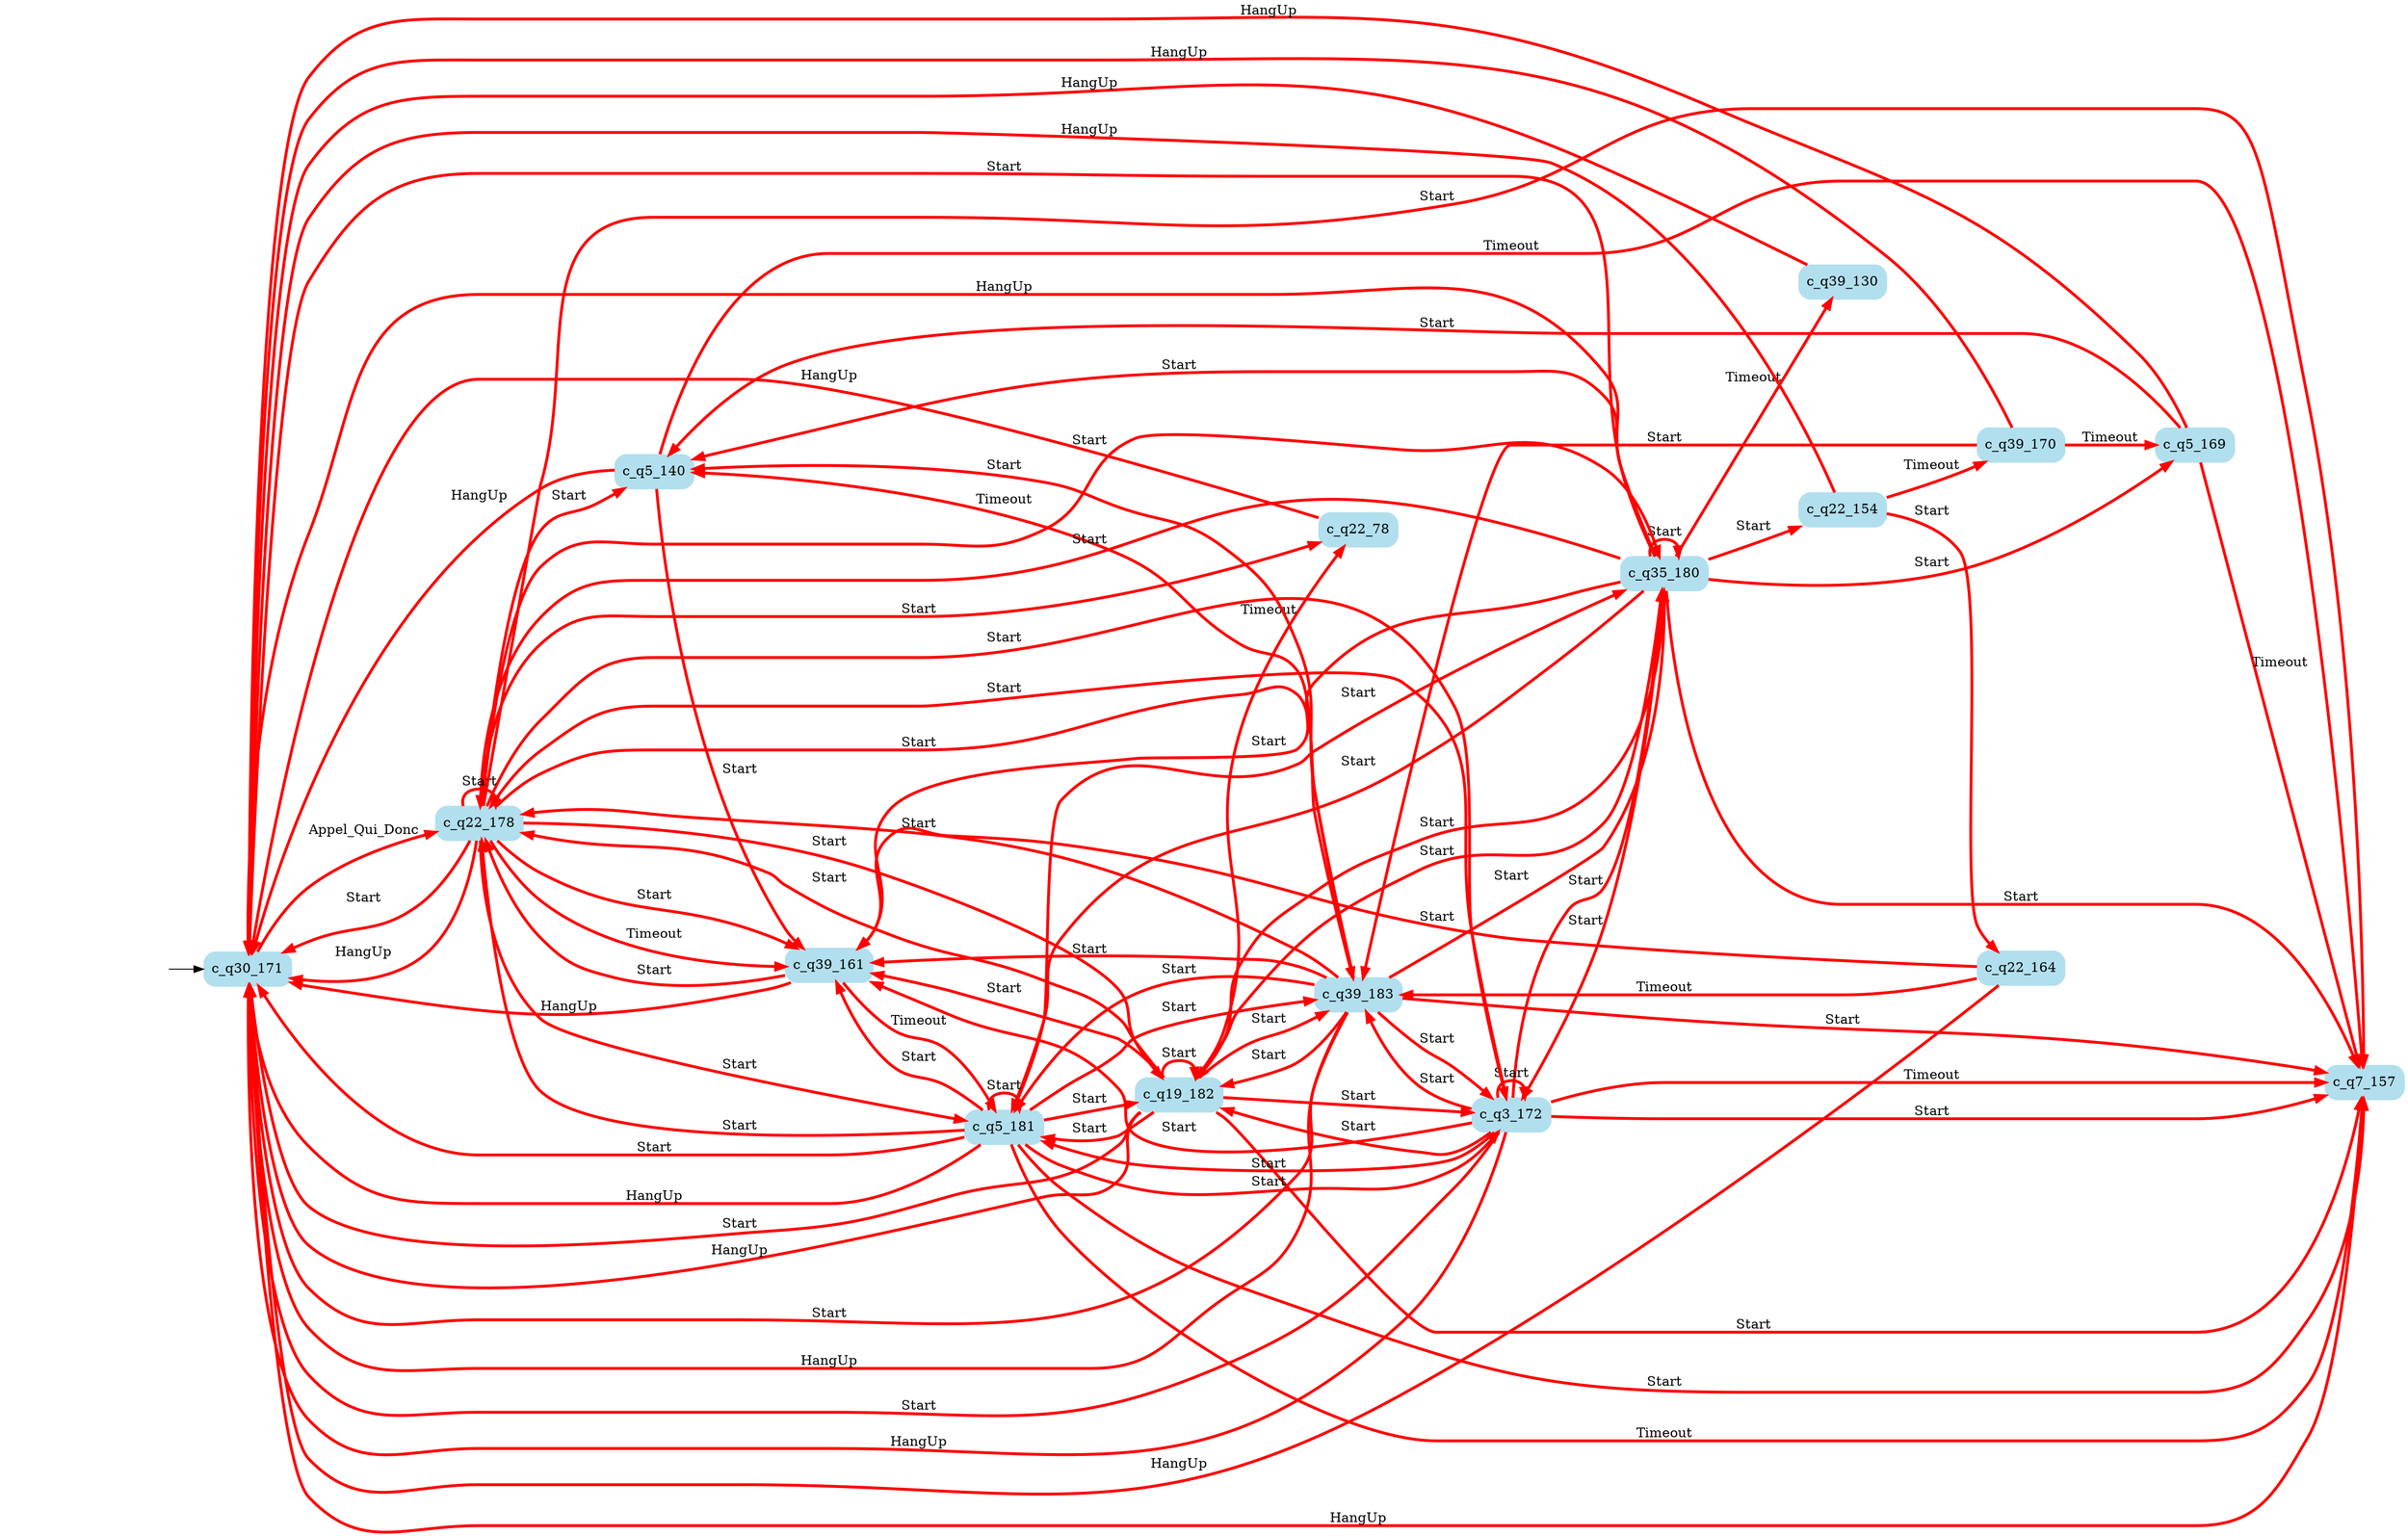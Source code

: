 digraph G {

	rankdir = LR;

	start_c_q30_171[style=invisible];

	node[shape=box, style="rounded, filled", color=lightblue2];

	c_q5_169[label="c_q5_169"];
	c_q5_140[label="c_q5_140"];
	c_q22_78[label="c_q22_78"];
	c_q39_130[label="c_q39_130"];
	c_q39_170[label="c_q39_170"];
	c_q19_182[label="c_q19_182"];
	c_q39_183[label="c_q39_183"];
	c_q35_180[label="c_q35_180"];
	c_q3_172[label="c_q3_172"];
	c_q22_164[label="c_q22_164"];
	c_q22_178[label="c_q22_178"];
	c_q39_161[label="c_q39_161"];
	c_q22_154[label="c_q22_154"];
	c_q5_181[label="c_q5_181"];
	c_q7_157[label="c_q7_157"];
	c_q30_171[label="c_q30_171"];

	start_c_q30_171 -> c_q30_171;
	c_q30_171 -> c_q22_178[label="Appel_Qui_Donc", penwidth=3, color=red];
	c_q3_172 -> c_q3_172[label="Start", penwidth=3, color=red];
	c_q3_172 -> c_q5_181[label="Start", penwidth=3, color=red];
	c_q3_172 -> c_q7_157[label="Start", penwidth=3, color=red];
	c_q3_172 -> c_q7_157[label="Timeout", penwidth=3, color=red];
	c_q3_172 -> c_q19_182[label="Start", penwidth=3, color=red];
	c_q3_172 -> c_q22_178[label="Start", penwidth=3, color=red];
	c_q3_172 -> c_q30_171[label="Start", penwidth=3, color=red];
	c_q3_172 -> c_q30_171[label="HangUp", penwidth=3, color=red];
	c_q3_172 -> c_q35_180[label="Start", penwidth=3, color=red];
	c_q3_172 -> c_q39_161[label="Start", penwidth=3, color=red];
	c_q5_169 -> c_q5_140[label="Start", penwidth=3, color=red];
	c_q5_181 -> c_q3_172[label="Start", penwidth=3, color=red];
	c_q5_181 -> c_q7_157[label="Start", penwidth=3, color=red];
	c_q5_169 -> c_q7_157[label="Timeout", penwidth=3, color=red];
	c_q5_181 -> c_q19_182[label="Start", penwidth=3, color=red];
	c_q5_181 -> c_q22_178[label="Start", penwidth=3, color=red];
	c_q5_181 -> c_q30_171[label="Start", penwidth=3, color=red];
	c_q5_169 -> c_q30_171[label="HangUp", penwidth=3, color=red];
	c_q5_181 -> c_q35_180[label="Start", penwidth=3, color=red];
	c_q5_181 -> c_q39_161[label="Start", penwidth=3, color=red];
	c_q7_157 -> c_q30_171[label="HangUp", penwidth=3, color=red];
	c_q19_182 -> c_q19_182[label="Start", penwidth=3, color=red];
	c_q19_182 -> c_q3_172[label="Start", penwidth=3, color=red];
	c_q19_182 -> c_q5_181[label="Start", penwidth=3, color=red];
	c_q19_182 -> c_q7_157[label="Start", penwidth=3, color=red];
	c_q19_182 -> c_q22_178[label="Start", penwidth=3, color=red];
	c_q19_182 -> c_q22_78[label="Timeout", penwidth=3, color=red];
	c_q19_182 -> c_q30_171[label="Start", penwidth=3, color=red];
	c_q19_182 -> c_q30_171[label="HangUp", penwidth=3, color=red];
	c_q19_182 -> c_q35_180[label="Start", penwidth=3, color=red];
	c_q19_182 -> c_q39_161[label="Start", penwidth=3, color=red];
	c_q22_178 -> c_q22_78[label="Start", penwidth=3, color=red];
	c_q22_178 -> c_q22_178[label="Start", penwidth=3, color=red];
	c_q22_178 -> c_q3_172[label="Start", penwidth=3, color=red];
	c_q22_178 -> c_q5_140[label="Start", penwidth=3, color=red];
	c_q22_178 -> c_q7_157[label="Start", penwidth=3, color=red];
	c_q22_178 -> c_q19_182[label="Start", penwidth=3, color=red];
	c_q22_178 -> c_q30_171[label="Start", penwidth=3, color=red];
	c_q22_78 -> c_q30_171[label="HangUp", penwidth=3, color=red];
	c_q22_178 -> c_q35_180[label="Start", penwidth=3, color=red];
	c_q22_178 -> c_q39_161[label="Start", penwidth=3, color=red];
	c_q22_178 -> c_q39_183[label="Start", penwidth=3, color=red];
	c_q22_178 -> c_q39_161[label="Timeout", penwidth=3, color=red];
	c_q35_180 -> c_q35_180[label="Start", penwidth=3, color=red];
	c_q35_180 -> c_q3_172[label="Start", penwidth=3, color=red];
	c_q35_180 -> c_q5_169[label="Start", penwidth=3, color=red];
	c_q35_180 -> c_q5_140[label="Start", penwidth=3, color=red];
	c_q35_180 -> c_q7_157[label="Start", penwidth=3, color=red];
	c_q35_180 -> c_q19_182[label="Start", penwidth=3, color=red];
	c_q35_180 -> c_q22_154[label="Start", penwidth=3, color=red];
	c_q35_180 -> c_q22_178[label="Start", penwidth=3, color=red];
	c_q35_180 -> c_q30_171[label="Start", penwidth=3, color=red];
	c_q35_180 -> c_q30_171[label="HangUp", penwidth=3, color=red];
	c_q35_180 -> c_q39_161[label="Start", penwidth=3, color=red];
	c_q35_180 -> c_q39_130[label="Timeout", penwidth=3, color=red];
	c_q39_183 -> c_q39_161[label="Start", penwidth=3, color=red];
	c_q39_183 -> c_q3_172[label="Start", penwidth=3, color=red];
	c_q39_183 -> c_q5_181[label="Start", penwidth=3, color=red];
	c_q39_183 -> c_q5_140[label="Start", penwidth=3, color=red];
	c_q39_183 -> c_q5_140[label="Timeout", penwidth=3, color=red];
	c_q39_183 -> c_q7_157[label="Start", penwidth=3, color=red];
	c_q39_183 -> c_q19_182[label="Start", penwidth=3, color=red];
	c_q39_183 -> c_q22_178[label="Start", penwidth=3, color=red];
	c_q39_183 -> c_q30_171[label="Start", penwidth=3, color=red];
	c_q39_130 -> c_q30_171[label="HangUp", penwidth=3, color=red];
	c_q39_183 -> c_q35_180[label="Start", penwidth=3, color=red];
	c_q22_178 -> c_q30_171[label="HangUp", penwidth=3, color=red];
	c_q5_140 -> c_q39_161[label="Start", penwidth=3, color=red];
	c_q5_140 -> c_q7_157[label="Timeout", penwidth=3, color=red];
	c_q5_140 -> c_q30_171[label="HangUp", penwidth=3, color=red];
	c_q39_161 -> c_q22_178[label="Start", penwidth=3, color=red];
	c_q39_161 -> c_q5_181[label="Timeout", penwidth=3, color=red];
	c_q39_161 -> c_q30_171[label="HangUp", penwidth=3, color=red];
	c_q39_183 -> c_q30_171[label="HangUp", penwidth=3, color=red];
	c_q22_154 -> c_q22_164[label="Start", penwidth=3, color=red];
	c_q22_154 -> c_q39_170[label="Timeout", penwidth=3, color=red];
	c_q22_154 -> c_q30_171[label="HangUp", penwidth=3, color=red];
	c_q5_181 -> c_q7_157[label="Timeout", penwidth=3, color=red];
	c_q5_181 -> c_q30_171[label="HangUp", penwidth=3, color=red];
	c_q22_164 -> c_q39_161[label="Start", penwidth=3, color=red];
	c_q22_164 -> c_q39_183[label="Timeout", penwidth=3, color=red];
	c_q22_164 -> c_q30_171[label="HangUp", penwidth=3, color=red];
	c_q39_170 -> c_q39_183[label="Start", penwidth=3, color=red];
	c_q39_170 -> c_q5_169[label="Timeout", penwidth=3, color=red];
	c_q39_170 -> c_q30_171[label="HangUp", penwidth=3, color=red];
	c_q3_172 -> c_q39_183[label="Start", penwidth=3, color=red];
	c_q5_181 -> c_q39_183[label="Start", penwidth=3, color=red];
	c_q5_181 -> c_q5_181[label="Start", penwidth=3, color=red];
	c_q22_178 -> c_q5_181[label="Start", penwidth=3, color=red];
	c_q35_180 -> c_q5_181[label="Start", penwidth=3, color=red];
	c_q19_182 -> c_q39_183[label="Start", penwidth=3, color=red];

}
